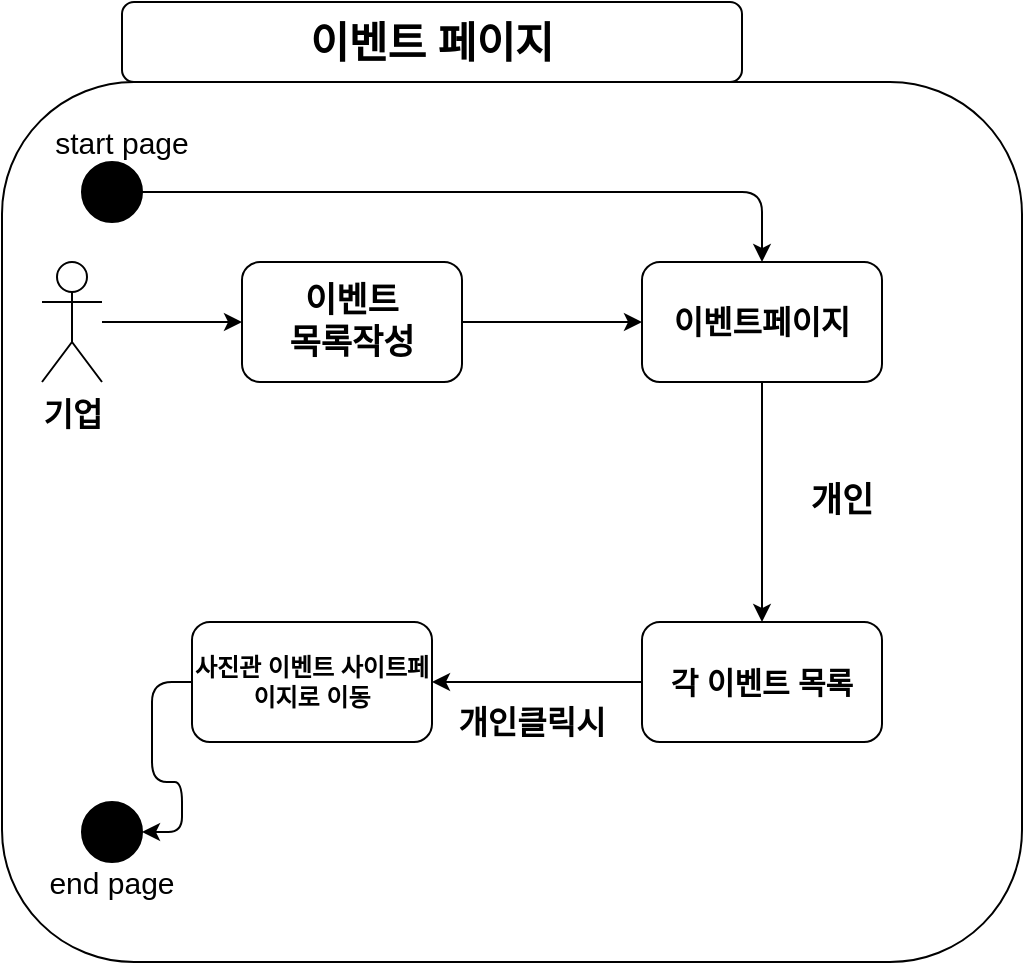 <mxfile version="14.7.0" type="github">
  <diagram name="Page-1" id="13e1069c-82ec-6db2-03f1-153e76fe0fe0">
    <mxGraphModel dx="1483" dy="829" grid="1" gridSize="10" guides="1" tooltips="1" connect="1" arrows="1" fold="1" page="1" pageScale="1" pageWidth="1100" pageHeight="850" background="none" math="0" shadow="0">
      <root>
        <mxCell id="0" />
        <mxCell id="1" parent="0" />
        <mxCell id="ABvnFnV99FdlZ4MogWja-108" value="" style="edgeStyle=orthogonalEdgeStyle;rounded=0;orthogonalLoop=1;jettySize=auto;html=1;fontFamily=Verdana;fontSize=17;" edge="1" parent="1" source="ABvnFnV99FdlZ4MogWja-93" target="ABvnFnV99FdlZ4MogWja-103">
          <mxGeometry relative="1" as="geometry" />
        </mxCell>
        <mxCell id="ABvnFnV99FdlZ4MogWja-93" value="" style="whiteSpace=wrap;html=1;rounded=1;" vertex="1" parent="1">
          <mxGeometry x="220" y="150" width="510" height="440" as="geometry" />
        </mxCell>
        <mxCell id="ABvnFnV99FdlZ4MogWja-94" value="" style="edgeStyle=orthogonalEdgeStyle;orthogonalLoop=1;jettySize=auto;html=1;entryX=0.5;entryY=0;entryDx=0;entryDy=0;" edge="1" parent="1" source="ABvnFnV99FdlZ4MogWja-95" target="ABvnFnV99FdlZ4MogWja-100">
          <mxGeometry relative="1" as="geometry" />
        </mxCell>
        <mxCell id="ABvnFnV99FdlZ4MogWja-95" value="" style="ellipse;whiteSpace=wrap;html=1;aspect=fixed;rounded=1;fillColor=#000000;" vertex="1" parent="1">
          <mxGeometry x="260" y="190" width="30" height="30" as="geometry" />
        </mxCell>
        <mxCell id="ABvnFnV99FdlZ4MogWja-96" value="&lt;span style=&quot;font-size: 15px&quot;&gt;start page&lt;/span&gt;" style="text;html=1;strokeColor=none;fillColor=none;align=center;verticalAlign=middle;whiteSpace=wrap;rounded=1;" vertex="1" parent="1">
          <mxGeometry x="240" y="170" width="80" height="20" as="geometry" />
        </mxCell>
        <mxCell id="ABvnFnV99FdlZ4MogWja-99" value="" style="edgeStyle=orthogonalEdgeStyle;orthogonalLoop=1;jettySize=auto;html=1;" edge="1" parent="1" source="ABvnFnV99FdlZ4MogWja-100" target="ABvnFnV99FdlZ4MogWja-105">
          <mxGeometry relative="1" as="geometry" />
        </mxCell>
        <mxCell id="ABvnFnV99FdlZ4MogWja-100" value="&lt;b&gt;&lt;font style=&quot;font-size: 16px&quot;&gt;이벤트페이지&lt;/font&gt;&lt;/b&gt;" style="whiteSpace=wrap;html=1;rounded=1;" vertex="1" parent="1">
          <mxGeometry x="540" y="240" width="120" height="60" as="geometry" />
        </mxCell>
        <mxCell id="ABvnFnV99FdlZ4MogWja-101" value="" style="ellipse;whiteSpace=wrap;html=1;aspect=fixed;rounded=1;fillColor=#000000;" vertex="1" parent="1">
          <mxGeometry x="260" y="510" width="30" height="30" as="geometry" />
        </mxCell>
        <mxCell id="ABvnFnV99FdlZ4MogWja-102" value="&lt;span style=&quot;font-size: 15px&quot;&gt;end page&lt;/span&gt;" style="text;html=1;strokeColor=none;fillColor=none;align=center;verticalAlign=middle;whiteSpace=wrap;rounded=1;" vertex="1" parent="1">
          <mxGeometry x="235" y="540" width="80" height="20" as="geometry" />
        </mxCell>
        <mxCell id="ABvnFnV99FdlZ4MogWja-103" value="&lt;font size=&quot;1&quot;&gt;&lt;b style=&quot;font-size: 21px&quot;&gt;이벤트 페이지&lt;/b&gt;&lt;/font&gt;" style="whiteSpace=wrap;html=1;align=center;rounded=1;" vertex="1" parent="1">
          <mxGeometry x="280" y="110" width="310" height="40" as="geometry" />
        </mxCell>
        <mxCell id="ABvnFnV99FdlZ4MogWja-104" value="" style="edgeStyle=orthogonalEdgeStyle;orthogonalLoop=1;jettySize=auto;html=1;" edge="1" parent="1" source="ABvnFnV99FdlZ4MogWja-105" target="ABvnFnV99FdlZ4MogWja-107">
          <mxGeometry relative="1" as="geometry" />
        </mxCell>
        <mxCell id="ABvnFnV99FdlZ4MogWja-105" value="&lt;font style=&quot;font-size: 15px&quot;&gt;&lt;b&gt;각 이벤트 목록&lt;/b&gt;&lt;/font&gt;" style="whiteSpace=wrap;html=1;rounded=1;" vertex="1" parent="1">
          <mxGeometry x="540" y="420" width="120" height="60" as="geometry" />
        </mxCell>
        <mxCell id="ABvnFnV99FdlZ4MogWja-106" value="" style="edgeStyle=orthogonalEdgeStyle;orthogonalLoop=1;jettySize=auto;html=1;entryX=1;entryY=0.5;entryDx=0;entryDy=0;" edge="1" parent="1" source="ABvnFnV99FdlZ4MogWja-107" target="ABvnFnV99FdlZ4MogWja-101">
          <mxGeometry relative="1" as="geometry">
            <mxPoint x="400" y="530.0" as="targetPoint" />
          </mxGeometry>
        </mxCell>
        <mxCell id="ABvnFnV99FdlZ4MogWja-107" value="&lt;b&gt;사진관 이벤트 사이트페이지로 이동&lt;/b&gt;" style="whiteSpace=wrap;html=1;rounded=1;" vertex="1" parent="1">
          <mxGeometry x="315" y="420" width="120" height="60" as="geometry" />
        </mxCell>
        <mxCell id="ABvnFnV99FdlZ4MogWja-110" value="&lt;b&gt;개인&lt;/b&gt;" style="text;html=1;strokeColor=none;fillColor=none;align=center;verticalAlign=middle;whiteSpace=wrap;rounded=0;labelBackgroundColor=none;fontFamily=Verdana;fontSize=17;" vertex="1" parent="1">
          <mxGeometry x="620" y="350" width="40" height="20" as="geometry" />
        </mxCell>
        <mxCell id="ABvnFnV99FdlZ4MogWja-112" value="개인클릭시" style="text;html=1;strokeColor=none;fillColor=none;align=center;verticalAlign=middle;whiteSpace=wrap;rounded=0;labelBackgroundColor=none;fontFamily=Verdana;fontSize=16;fontStyle=1" vertex="1" parent="1">
          <mxGeometry x="435" y="460" width="100" height="20" as="geometry" />
        </mxCell>
        <mxCell id="ABvnFnV99FdlZ4MogWja-124" style="edgeStyle=orthogonalEdgeStyle;rounded=0;orthogonalLoop=1;jettySize=auto;html=1;entryX=0;entryY=0.5;entryDx=0;entryDy=0;fontFamily=Verdana;fontSize=16;" edge="1" parent="1" source="ABvnFnV99FdlZ4MogWja-115" target="ABvnFnV99FdlZ4MogWja-123">
          <mxGeometry relative="1" as="geometry" />
        </mxCell>
        <mxCell id="ABvnFnV99FdlZ4MogWja-115" value="기업" style="shape=umlActor;verticalLabelPosition=bottom;verticalAlign=top;html=1;outlineConnect=0;labelBackgroundColor=none;fontFamily=Verdana;fontSize=16;labelPosition=center;align=center;fontStyle=1" vertex="1" parent="1">
          <mxGeometry x="240" y="240" width="30" height="60" as="geometry" />
        </mxCell>
        <mxCell id="ABvnFnV99FdlZ4MogWja-125" style="edgeStyle=orthogonalEdgeStyle;rounded=0;orthogonalLoop=1;jettySize=auto;html=1;fontFamily=Verdana;fontSize=16;" edge="1" parent="1" source="ABvnFnV99FdlZ4MogWja-123" target="ABvnFnV99FdlZ4MogWja-100">
          <mxGeometry relative="1" as="geometry" />
        </mxCell>
        <mxCell id="ABvnFnV99FdlZ4MogWja-123" value="&lt;b style=&quot;font-size: 17px&quot;&gt;이벤트 &lt;br&gt;목록작성&lt;/b&gt;" style="rounded=1;whiteSpace=wrap;html=1;labelBackgroundColor=none;fontFamily=Verdana;fontSize=16;" vertex="1" parent="1">
          <mxGeometry x="340" y="240" width="110" height="60" as="geometry" />
        </mxCell>
      </root>
    </mxGraphModel>
  </diagram>
</mxfile>
